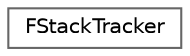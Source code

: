 digraph "Graphical Class Hierarchy"
{
 // INTERACTIVE_SVG=YES
 // LATEX_PDF_SIZE
  bgcolor="transparent";
  edge [fontname=Helvetica,fontsize=10,labelfontname=Helvetica,labelfontsize=10];
  node [fontname=Helvetica,fontsize=10,shape=box,height=0.2,width=0.4];
  rankdir="LR";
  Node0 [id="Node000000",label="FStackTracker",height=0.2,width=0.4,color="grey40", fillcolor="white", style="filled",URL="$d2/d77/structFStackTracker.html",tooltip="Stack tracker."];
}

